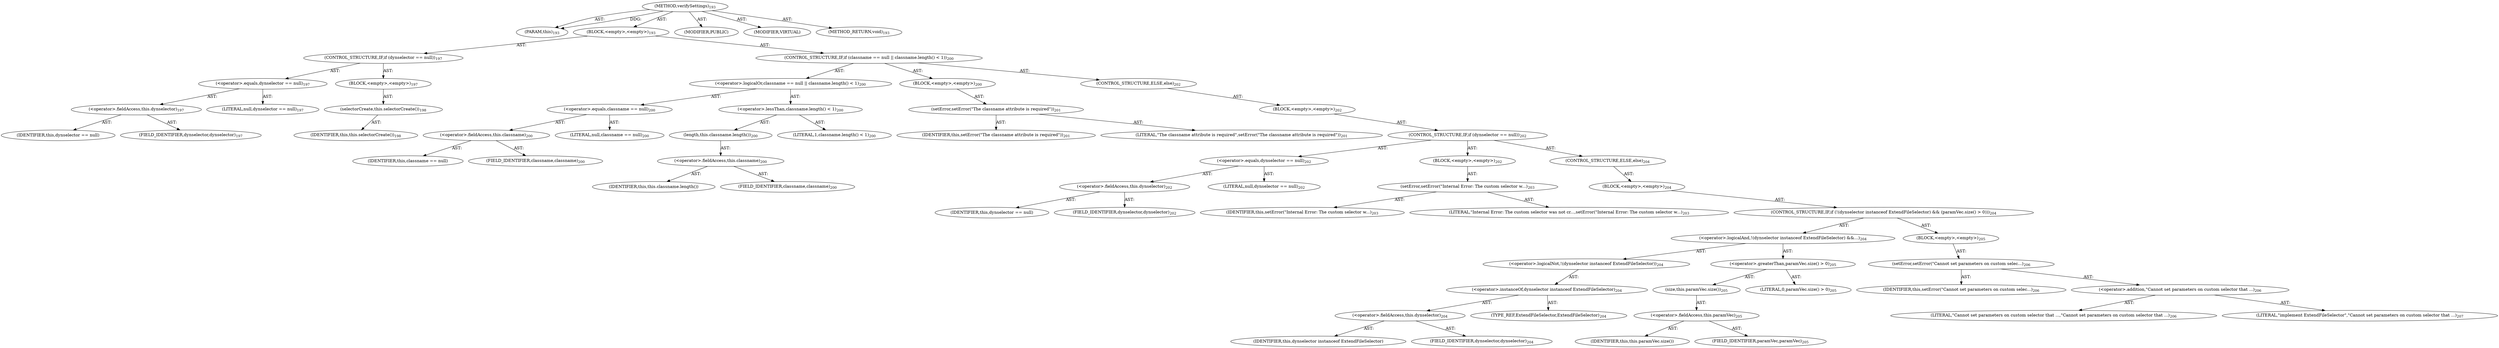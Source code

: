 digraph "verifySettings" {  
"111669149704" [label = <(METHOD,verifySettings)<SUB>193</SUB>> ]
"115964116997" [label = <(PARAM,this)<SUB>193</SUB>> ]
"25769803799" [label = <(BLOCK,&lt;empty&gt;,&lt;empty&gt;)<SUB>193</SUB>> ]
"47244640271" [label = <(CONTROL_STRUCTURE,IF,if (dynselector == null))<SUB>197</SUB>> ]
"30064771156" [label = <(&lt;operator&gt;.equals,dynselector == null)<SUB>197</SUB>> ]
"30064771157" [label = <(&lt;operator&gt;.fieldAccess,this.dynselector)<SUB>197</SUB>> ]
"68719476797" [label = <(IDENTIFIER,this,dynselector == null)> ]
"55834574874" [label = <(FIELD_IDENTIFIER,dynselector,dynselector)<SUB>197</SUB>> ]
"90194313234" [label = <(LITERAL,null,dynselector == null)<SUB>197</SUB>> ]
"25769803800" [label = <(BLOCK,&lt;empty&gt;,&lt;empty&gt;)<SUB>197</SUB>> ]
"30064771158" [label = <(selectorCreate,this.selectorCreate())<SUB>198</SUB>> ]
"68719476757" [label = <(IDENTIFIER,this,this.selectorCreate())<SUB>198</SUB>> ]
"47244640272" [label = <(CONTROL_STRUCTURE,IF,if (classname == null || classname.length() &lt; 1))<SUB>200</SUB>> ]
"30064771159" [label = <(&lt;operator&gt;.logicalOr,classname == null || classname.length() &lt; 1)<SUB>200</SUB>> ]
"30064771160" [label = <(&lt;operator&gt;.equals,classname == null)<SUB>200</SUB>> ]
"30064771161" [label = <(&lt;operator&gt;.fieldAccess,this.classname)<SUB>200</SUB>> ]
"68719476798" [label = <(IDENTIFIER,this,classname == null)> ]
"55834574875" [label = <(FIELD_IDENTIFIER,classname,classname)<SUB>200</SUB>> ]
"90194313235" [label = <(LITERAL,null,classname == null)<SUB>200</SUB>> ]
"30064771162" [label = <(&lt;operator&gt;.lessThan,classname.length() &lt; 1)<SUB>200</SUB>> ]
"30064771163" [label = <(length,this.classname.length())<SUB>200</SUB>> ]
"30064771164" [label = <(&lt;operator&gt;.fieldAccess,this.classname)<SUB>200</SUB>> ]
"68719476799" [label = <(IDENTIFIER,this,this.classname.length())> ]
"55834574876" [label = <(FIELD_IDENTIFIER,classname,classname)<SUB>200</SUB>> ]
"90194313236" [label = <(LITERAL,1,classname.length() &lt; 1)<SUB>200</SUB>> ]
"25769803801" [label = <(BLOCK,&lt;empty&gt;,&lt;empty&gt;)<SUB>200</SUB>> ]
"30064771165" [label = <(setError,setError(&quot;The classname attribute is required&quot;))<SUB>201</SUB>> ]
"68719476758" [label = <(IDENTIFIER,this,setError(&quot;The classname attribute is required&quot;))<SUB>201</SUB>> ]
"90194313237" [label = <(LITERAL,&quot;The classname attribute is required&quot;,setError(&quot;The classname attribute is required&quot;))<SUB>201</SUB>> ]
"47244640273" [label = <(CONTROL_STRUCTURE,ELSE,else)<SUB>202</SUB>> ]
"25769803802" [label = <(BLOCK,&lt;empty&gt;,&lt;empty&gt;)<SUB>202</SUB>> ]
"47244640274" [label = <(CONTROL_STRUCTURE,IF,if (dynselector == null))<SUB>202</SUB>> ]
"30064771166" [label = <(&lt;operator&gt;.equals,dynselector == null)<SUB>202</SUB>> ]
"30064771167" [label = <(&lt;operator&gt;.fieldAccess,this.dynselector)<SUB>202</SUB>> ]
"68719476800" [label = <(IDENTIFIER,this,dynselector == null)> ]
"55834574877" [label = <(FIELD_IDENTIFIER,dynselector,dynselector)<SUB>202</SUB>> ]
"90194313238" [label = <(LITERAL,null,dynselector == null)<SUB>202</SUB>> ]
"25769803803" [label = <(BLOCK,&lt;empty&gt;,&lt;empty&gt;)<SUB>202</SUB>> ]
"30064771168" [label = <(setError,setError(&quot;Internal Error: The custom selector w...)<SUB>203</SUB>> ]
"68719476759" [label = <(IDENTIFIER,this,setError(&quot;Internal Error: The custom selector w...)<SUB>203</SUB>> ]
"90194313239" [label = <(LITERAL,&quot;Internal Error: The custom selector was not cr...,setError(&quot;Internal Error: The custom selector w...)<SUB>203</SUB>> ]
"47244640275" [label = <(CONTROL_STRUCTURE,ELSE,else)<SUB>204</SUB>> ]
"25769803804" [label = <(BLOCK,&lt;empty&gt;,&lt;empty&gt;)<SUB>204</SUB>> ]
"47244640276" [label = <(CONTROL_STRUCTURE,IF,if (!(dynselector instanceof ExtendFileSelector) &amp;&amp; (paramVec.size() &gt; 0)))<SUB>204</SUB>> ]
"30064771169" [label = <(&lt;operator&gt;.logicalAnd,!(dynselector instanceof ExtendFileSelector) &amp;&amp;...)<SUB>204</SUB>> ]
"30064771170" [label = <(&lt;operator&gt;.logicalNot,!(dynselector instanceof ExtendFileSelector))<SUB>204</SUB>> ]
"30064771171" [label = <(&lt;operator&gt;.instanceOf,dynselector instanceof ExtendFileSelector)<SUB>204</SUB>> ]
"30064771172" [label = <(&lt;operator&gt;.fieldAccess,this.dynselector)<SUB>204</SUB>> ]
"68719476801" [label = <(IDENTIFIER,this,dynselector instanceof ExtendFileSelector)> ]
"55834574878" [label = <(FIELD_IDENTIFIER,dynselector,dynselector)<SUB>204</SUB>> ]
"180388626433" [label = <(TYPE_REF,ExtendFileSelector,ExtendFileSelector)<SUB>204</SUB>> ]
"30064771173" [label = <(&lt;operator&gt;.greaterThan,paramVec.size() &gt; 0)<SUB>205</SUB>> ]
"30064771174" [label = <(size,this.paramVec.size())<SUB>205</SUB>> ]
"30064771175" [label = <(&lt;operator&gt;.fieldAccess,this.paramVec)<SUB>205</SUB>> ]
"68719476802" [label = <(IDENTIFIER,this,this.paramVec.size())> ]
"55834574879" [label = <(FIELD_IDENTIFIER,paramVec,paramVec)<SUB>205</SUB>> ]
"90194313240" [label = <(LITERAL,0,paramVec.size() &gt; 0)<SUB>205</SUB>> ]
"25769803805" [label = <(BLOCK,&lt;empty&gt;,&lt;empty&gt;)<SUB>205</SUB>> ]
"30064771176" [label = <(setError,setError(&quot;Cannot set parameters on custom selec...)<SUB>206</SUB>> ]
"68719476760" [label = <(IDENTIFIER,this,setError(&quot;Cannot set parameters on custom selec...)<SUB>206</SUB>> ]
"30064771177" [label = <(&lt;operator&gt;.addition,&quot;Cannot set parameters on custom selector that ...)<SUB>206</SUB>> ]
"90194313241" [label = <(LITERAL,&quot;Cannot set parameters on custom selector that ...,&quot;Cannot set parameters on custom selector that ...)<SUB>206</SUB>> ]
"90194313242" [label = <(LITERAL,&quot;implement ExtendFileSelector&quot;,&quot;Cannot set parameters on custom selector that ...)<SUB>207</SUB>> ]
"133143986196" [label = <(MODIFIER,PUBLIC)> ]
"133143986197" [label = <(MODIFIER,VIRTUAL)> ]
"128849018888" [label = <(METHOD_RETURN,void)<SUB>193</SUB>> ]
  "111669149704" -> "115964116997"  [ label = "AST: "] 
  "111669149704" -> "25769803799"  [ label = "AST: "] 
  "111669149704" -> "133143986196"  [ label = "AST: "] 
  "111669149704" -> "133143986197"  [ label = "AST: "] 
  "111669149704" -> "128849018888"  [ label = "AST: "] 
  "25769803799" -> "47244640271"  [ label = "AST: "] 
  "25769803799" -> "47244640272"  [ label = "AST: "] 
  "47244640271" -> "30064771156"  [ label = "AST: "] 
  "47244640271" -> "25769803800"  [ label = "AST: "] 
  "30064771156" -> "30064771157"  [ label = "AST: "] 
  "30064771156" -> "90194313234"  [ label = "AST: "] 
  "30064771157" -> "68719476797"  [ label = "AST: "] 
  "30064771157" -> "55834574874"  [ label = "AST: "] 
  "25769803800" -> "30064771158"  [ label = "AST: "] 
  "30064771158" -> "68719476757"  [ label = "AST: "] 
  "47244640272" -> "30064771159"  [ label = "AST: "] 
  "47244640272" -> "25769803801"  [ label = "AST: "] 
  "47244640272" -> "47244640273"  [ label = "AST: "] 
  "30064771159" -> "30064771160"  [ label = "AST: "] 
  "30064771159" -> "30064771162"  [ label = "AST: "] 
  "30064771160" -> "30064771161"  [ label = "AST: "] 
  "30064771160" -> "90194313235"  [ label = "AST: "] 
  "30064771161" -> "68719476798"  [ label = "AST: "] 
  "30064771161" -> "55834574875"  [ label = "AST: "] 
  "30064771162" -> "30064771163"  [ label = "AST: "] 
  "30064771162" -> "90194313236"  [ label = "AST: "] 
  "30064771163" -> "30064771164"  [ label = "AST: "] 
  "30064771164" -> "68719476799"  [ label = "AST: "] 
  "30064771164" -> "55834574876"  [ label = "AST: "] 
  "25769803801" -> "30064771165"  [ label = "AST: "] 
  "30064771165" -> "68719476758"  [ label = "AST: "] 
  "30064771165" -> "90194313237"  [ label = "AST: "] 
  "47244640273" -> "25769803802"  [ label = "AST: "] 
  "25769803802" -> "47244640274"  [ label = "AST: "] 
  "47244640274" -> "30064771166"  [ label = "AST: "] 
  "47244640274" -> "25769803803"  [ label = "AST: "] 
  "47244640274" -> "47244640275"  [ label = "AST: "] 
  "30064771166" -> "30064771167"  [ label = "AST: "] 
  "30064771166" -> "90194313238"  [ label = "AST: "] 
  "30064771167" -> "68719476800"  [ label = "AST: "] 
  "30064771167" -> "55834574877"  [ label = "AST: "] 
  "25769803803" -> "30064771168"  [ label = "AST: "] 
  "30064771168" -> "68719476759"  [ label = "AST: "] 
  "30064771168" -> "90194313239"  [ label = "AST: "] 
  "47244640275" -> "25769803804"  [ label = "AST: "] 
  "25769803804" -> "47244640276"  [ label = "AST: "] 
  "47244640276" -> "30064771169"  [ label = "AST: "] 
  "47244640276" -> "25769803805"  [ label = "AST: "] 
  "30064771169" -> "30064771170"  [ label = "AST: "] 
  "30064771169" -> "30064771173"  [ label = "AST: "] 
  "30064771170" -> "30064771171"  [ label = "AST: "] 
  "30064771171" -> "30064771172"  [ label = "AST: "] 
  "30064771171" -> "180388626433"  [ label = "AST: "] 
  "30064771172" -> "68719476801"  [ label = "AST: "] 
  "30064771172" -> "55834574878"  [ label = "AST: "] 
  "30064771173" -> "30064771174"  [ label = "AST: "] 
  "30064771173" -> "90194313240"  [ label = "AST: "] 
  "30064771174" -> "30064771175"  [ label = "AST: "] 
  "30064771175" -> "68719476802"  [ label = "AST: "] 
  "30064771175" -> "55834574879"  [ label = "AST: "] 
  "25769803805" -> "30064771176"  [ label = "AST: "] 
  "30064771176" -> "68719476760"  [ label = "AST: "] 
  "30064771176" -> "30064771177"  [ label = "AST: "] 
  "30064771177" -> "90194313241"  [ label = "AST: "] 
  "30064771177" -> "90194313242"  [ label = "AST: "] 
  "111669149704" -> "115964116997"  [ label = "DDG: "] 
}
